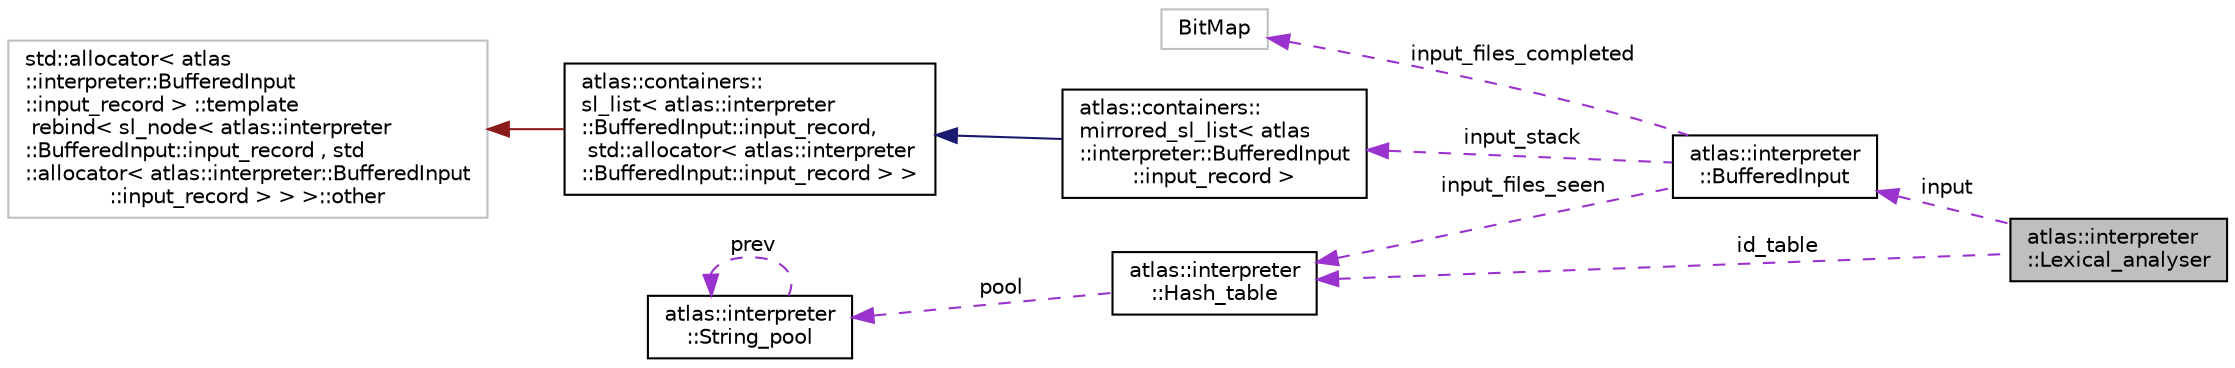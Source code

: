 digraph "atlas::interpreter::Lexical_analyser"
{
  edge [fontname="Helvetica",fontsize="10",labelfontname="Helvetica",labelfontsize="10"];
  node [fontname="Helvetica",fontsize="10",shape=record];
  rankdir="LR";
  Node1 [label="atlas::interpreter\l::Lexical_analyser",height=0.2,width=0.4,color="black", fillcolor="grey75", style="filled", fontcolor="black"];
  Node2 -> Node1 [dir="back",color="darkorchid3",fontsize="10",style="dashed",label=" id_table" ,fontname="Helvetica"];
  Node2 [label="atlas::interpreter\l::Hash_table",height=0.2,width=0.4,color="black", fillcolor="white", style="filled",URL="$classatlas_1_1interpreter_1_1Hash__table.html"];
  Node3 -> Node2 [dir="back",color="darkorchid3",fontsize="10",style="dashed",label=" pool" ,fontname="Helvetica"];
  Node3 [label="atlas::interpreter\l::String_pool",height=0.2,width=0.4,color="black", fillcolor="white", style="filled",URL="$classatlas_1_1interpreter_1_1String__pool.html"];
  Node3 -> Node3 [dir="back",color="darkorchid3",fontsize="10",style="dashed",label=" prev" ,fontname="Helvetica"];
  Node4 -> Node1 [dir="back",color="darkorchid3",fontsize="10",style="dashed",label=" input" ,fontname="Helvetica"];
  Node4 [label="atlas::interpreter\l::BufferedInput",height=0.2,width=0.4,color="black", fillcolor="white", style="filled",URL="$classatlas_1_1interpreter_1_1BufferedInput.html"];
  Node2 -> Node4 [dir="back",color="darkorchid3",fontsize="10",style="dashed",label=" input_files_seen" ,fontname="Helvetica"];
  Node5 -> Node4 [dir="back",color="darkorchid3",fontsize="10",style="dashed",label=" input_files_completed" ,fontname="Helvetica"];
  Node5 [label="BitMap",height=0.2,width=0.4,color="grey75", fillcolor="white", style="filled"];
  Node6 -> Node4 [dir="back",color="darkorchid3",fontsize="10",style="dashed",label=" input_stack" ,fontname="Helvetica"];
  Node6 [label="atlas::containers::\lmirrored_sl_list\< atlas\l::interpreter::BufferedInput\l::input_record \>",height=0.2,width=0.4,color="black", fillcolor="white", style="filled",URL="$classatlas_1_1containers_1_1mirrored__sl__list.html"];
  Node7 -> Node6 [dir="back",color="midnightblue",fontsize="10",style="solid",fontname="Helvetica"];
  Node7 [label="atlas::containers::\lsl_list\< atlas::interpreter\l::BufferedInput::input_record,\l std::allocator\< atlas::interpreter\l::BufferedInput::input_record \> \>",height=0.2,width=0.4,color="black", fillcolor="white", style="filled",URL="$classatlas_1_1containers_1_1sl__list.html"];
  Node8 -> Node7 [dir="back",color="firebrick4",fontsize="10",style="solid",fontname="Helvetica"];
  Node8 [label="std::allocator\< atlas\l::interpreter::BufferedInput\l::input_record \> ::template\l rebind\< sl_node\< atlas::interpreter\l::BufferedInput::input_record , std\l::allocator\< atlas::interpreter::BufferedInput\l::input_record \>  \> \>::other",height=0.2,width=0.4,color="grey75", fillcolor="white", style="filled"];
}

